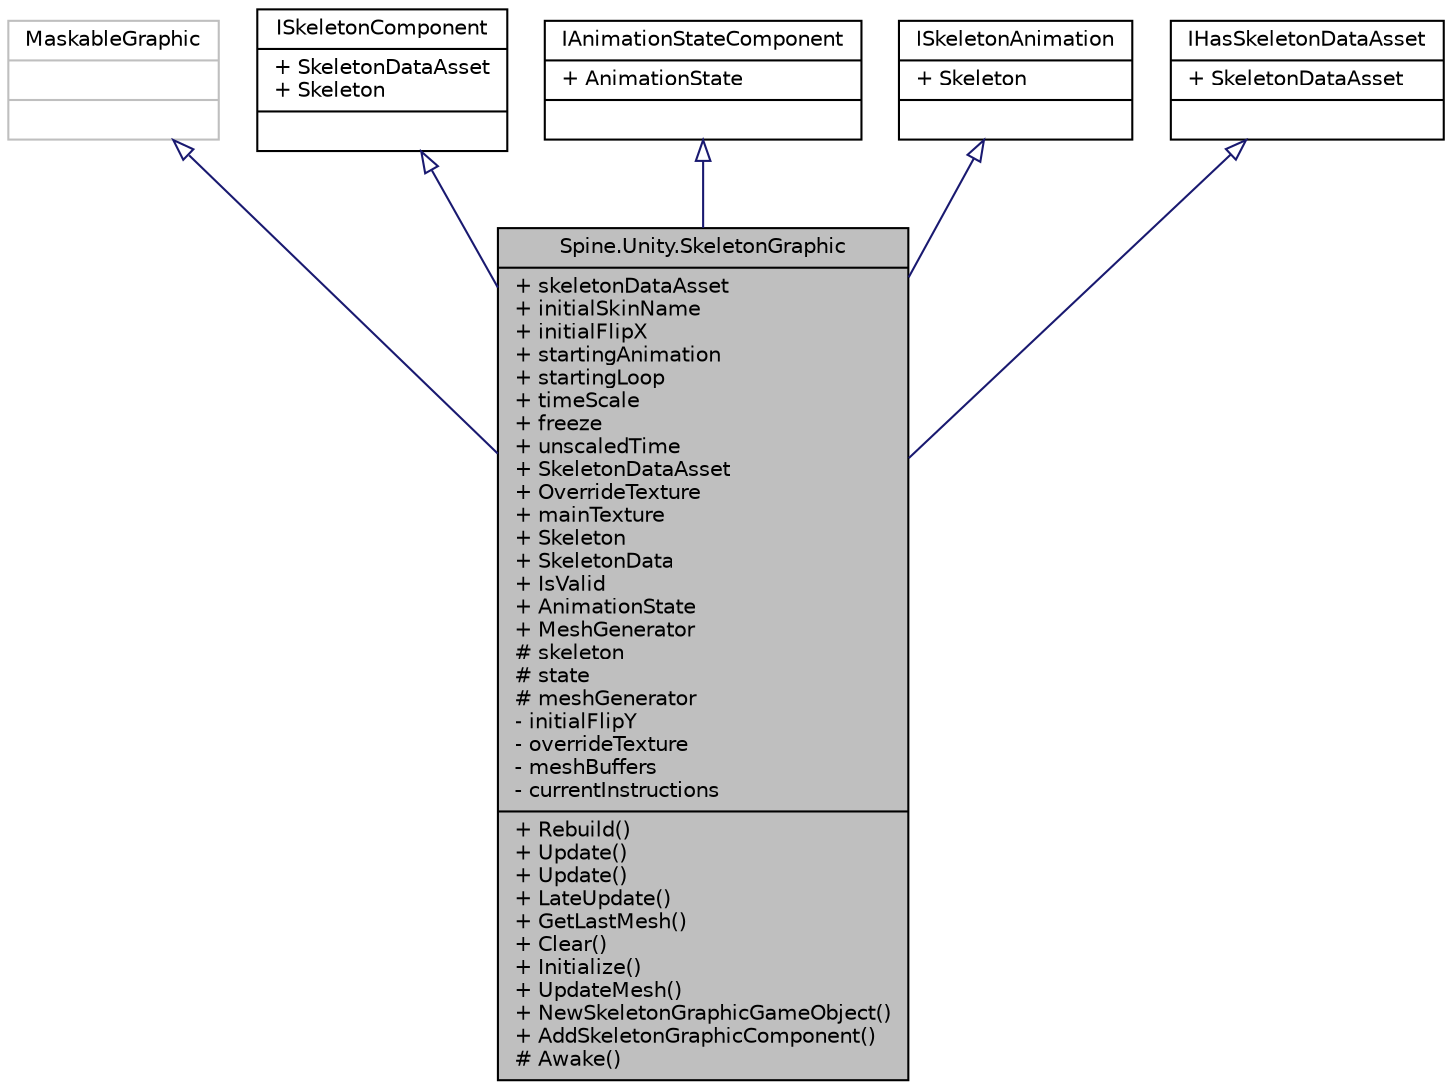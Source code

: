 digraph "Spine.Unity.SkeletonGraphic"
{
 // LATEX_PDF_SIZE
  edge [fontname="Helvetica",fontsize="10",labelfontname="Helvetica",labelfontsize="10"];
  node [fontname="Helvetica",fontsize="10",shape=record];
  Node1 [label="{Spine.Unity.SkeletonGraphic\n|+ skeletonDataAsset\l+ initialSkinName\l+ initialFlipX\l+ startingAnimation\l+ startingLoop\l+ timeScale\l+ freeze\l+ unscaledTime\l+ SkeletonDataAsset\l+ OverrideTexture\l+ mainTexture\l+ Skeleton\l+ SkeletonData\l+ IsValid\l+ AnimationState\l+ MeshGenerator\l# skeleton\l# state\l# meshGenerator\l- initialFlipY\l- overrideTexture\l- meshBuffers\l- currentInstructions\l|+ Rebuild()\l+ Update()\l+ Update()\l+ LateUpdate()\l+ GetLastMesh()\l+ Clear()\l+ Initialize()\l+ UpdateMesh()\l+ NewSkeletonGraphicGameObject()\l+ AddSkeletonGraphicComponent()\l# Awake()\l}",height=0.2,width=0.4,color="black", fillcolor="grey75", style="filled", fontcolor="black",tooltip=" "];
  Node2 -> Node1 [dir="back",color="midnightblue",fontsize="10",style="solid",arrowtail="onormal"];
  Node2 [label="{MaskableGraphic\n||}",height=0.2,width=0.4,color="grey75", fillcolor="white", style="filled",tooltip=" "];
  Node3 -> Node1 [dir="back",color="midnightblue",fontsize="10",style="solid",arrowtail="onormal"];
  Node3 [label="{ISkeletonComponent\n|+ SkeletonDataAsset\l+ Skeleton\l|}",height=0.2,width=0.4,color="black", fillcolor="white", style="filled",URL="$interface_spine_1_1_unity_1_1_i_skeleton_component.html",tooltip="A Spine-Unity Component that manages a Spine.Skeleton instance, instantiated from a SkeletonDataAsset..."];
  Node4 -> Node1 [dir="back",color="midnightblue",fontsize="10",style="solid",arrowtail="onormal"];
  Node4 [label="{IAnimationStateComponent\n|+ AnimationState\l|}",height=0.2,width=0.4,color="black", fillcolor="white", style="filled",URL="$interface_spine_1_1_unity_1_1_i_animation_state_component.html",tooltip="A Spine-Unity Component that uses a Spine.AnimationState to animate its skeleton."];
  Node5 -> Node1 [dir="back",color="midnightblue",fontsize="10",style="solid",arrowtail="onormal"];
  Node5 [label="{ISkeletonAnimation\n|+ Skeleton\l|}",height=0.2,width=0.4,color="black", fillcolor="white", style="filled",URL="$interface_spine_1_1_unity_1_1_i_skeleton_animation.html",tooltip="A Spine-Unity Component that animates a Skeleton but not necessarily with a Spine...."];
  Node6 -> Node1 [dir="back",color="midnightblue",fontsize="10",style="solid",arrowtail="onormal"];
  Node6 [label="{IHasSkeletonDataAsset\n|+ SkeletonDataAsset\l|}",height=0.2,width=0.4,color="black", fillcolor="white", style="filled",URL="$interface_spine_1_1_unity_1_1_i_has_skeleton_data_asset.html",tooltip="Holds a reference to a SkeletonDataAsset."];
}
